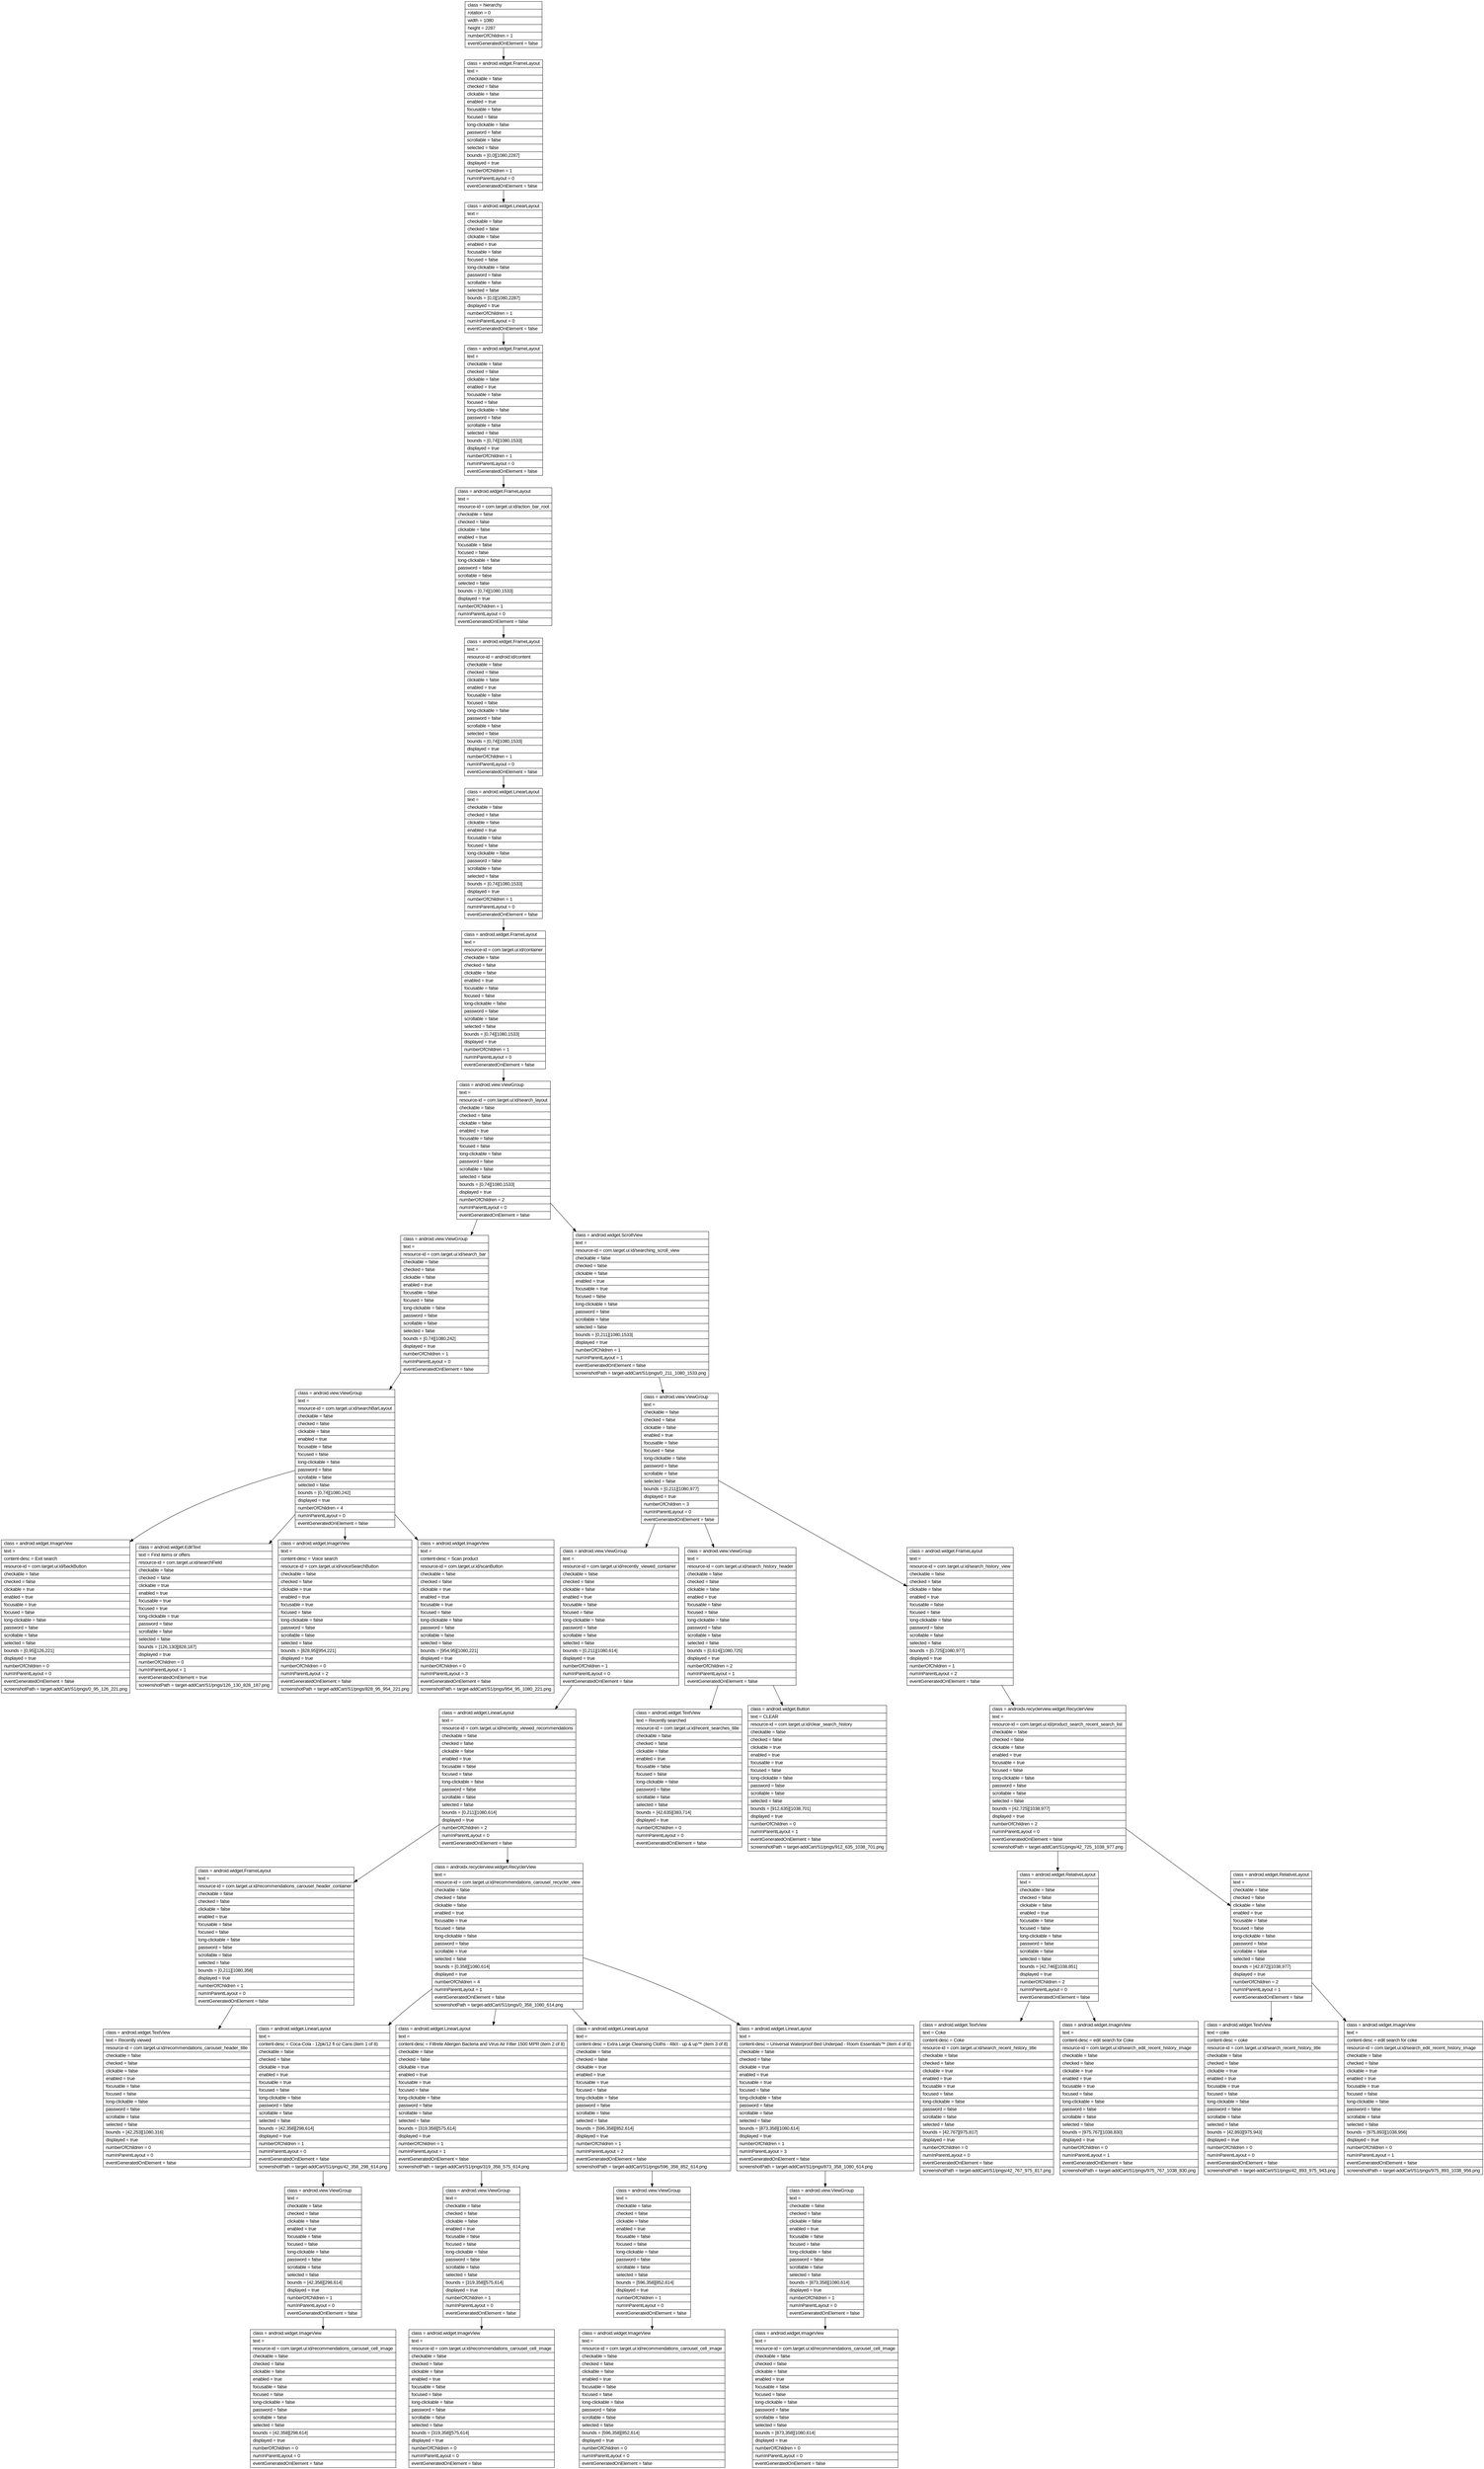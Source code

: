 digraph Layout {

	node [shape=record fontname=Arial];

	0	[label="{class = hierarchy\l|rotation = 0\l|width = 1080\l|height = 2287\l|numberOfChildren = 1\l|eventGeneratedOnElement = false \l}"]
	1	[label="{class = android.widget.FrameLayout\l|text = \l|checkable = false\l|checked = false\l|clickable = false\l|enabled = true\l|focusable = false\l|focused = false\l|long-clickable = false\l|password = false\l|scrollable = false\l|selected = false\l|bounds = [0,0][1080,2287]\l|displayed = true\l|numberOfChildren = 1\l|numInParentLayout = 0\l|eventGeneratedOnElement = false \l}"]
	2	[label="{class = android.widget.LinearLayout\l|text = \l|checkable = false\l|checked = false\l|clickable = false\l|enabled = true\l|focusable = false\l|focused = false\l|long-clickable = false\l|password = false\l|scrollable = false\l|selected = false\l|bounds = [0,0][1080,2287]\l|displayed = true\l|numberOfChildren = 1\l|numInParentLayout = 0\l|eventGeneratedOnElement = false \l}"]
	3	[label="{class = android.widget.FrameLayout\l|text = \l|checkable = false\l|checked = false\l|clickable = false\l|enabled = true\l|focusable = false\l|focused = false\l|long-clickable = false\l|password = false\l|scrollable = false\l|selected = false\l|bounds = [0,74][1080,1533]\l|displayed = true\l|numberOfChildren = 1\l|numInParentLayout = 0\l|eventGeneratedOnElement = false \l}"]
	4	[label="{class = android.widget.FrameLayout\l|text = \l|resource-id = com.target.ui:id/action_bar_root\l|checkable = false\l|checked = false\l|clickable = false\l|enabled = true\l|focusable = false\l|focused = false\l|long-clickable = false\l|password = false\l|scrollable = false\l|selected = false\l|bounds = [0,74][1080,1533]\l|displayed = true\l|numberOfChildren = 1\l|numInParentLayout = 0\l|eventGeneratedOnElement = false \l}"]
	5	[label="{class = android.widget.FrameLayout\l|text = \l|resource-id = android:id/content\l|checkable = false\l|checked = false\l|clickable = false\l|enabled = true\l|focusable = false\l|focused = false\l|long-clickable = false\l|password = false\l|scrollable = false\l|selected = false\l|bounds = [0,74][1080,1533]\l|displayed = true\l|numberOfChildren = 1\l|numInParentLayout = 0\l|eventGeneratedOnElement = false \l}"]
	6	[label="{class = android.widget.LinearLayout\l|text = \l|checkable = false\l|checked = false\l|clickable = false\l|enabled = true\l|focusable = false\l|focused = false\l|long-clickable = false\l|password = false\l|scrollable = false\l|selected = false\l|bounds = [0,74][1080,1533]\l|displayed = true\l|numberOfChildren = 1\l|numInParentLayout = 0\l|eventGeneratedOnElement = false \l}"]
	7	[label="{class = android.widget.FrameLayout\l|text = \l|resource-id = com.target.ui:id/container\l|checkable = false\l|checked = false\l|clickable = false\l|enabled = true\l|focusable = false\l|focused = false\l|long-clickable = false\l|password = false\l|scrollable = false\l|selected = false\l|bounds = [0,74][1080,1533]\l|displayed = true\l|numberOfChildren = 1\l|numInParentLayout = 0\l|eventGeneratedOnElement = false \l}"]
	8	[label="{class = android.view.ViewGroup\l|text = \l|resource-id = com.target.ui:id/search_layout\l|checkable = false\l|checked = false\l|clickable = false\l|enabled = true\l|focusable = false\l|focused = false\l|long-clickable = false\l|password = false\l|scrollable = false\l|selected = false\l|bounds = [0,74][1080,1533]\l|displayed = true\l|numberOfChildren = 2\l|numInParentLayout = 0\l|eventGeneratedOnElement = false \l}"]
	9	[label="{class = android.view.ViewGroup\l|text = \l|resource-id = com.target.ui:id/search_bar\l|checkable = false\l|checked = false\l|clickable = false\l|enabled = true\l|focusable = false\l|focused = false\l|long-clickable = false\l|password = false\l|scrollable = false\l|selected = false\l|bounds = [0,74][1080,242]\l|displayed = true\l|numberOfChildren = 1\l|numInParentLayout = 0\l|eventGeneratedOnElement = false \l}"]
	10	[label="{class = android.widget.ScrollView\l|text = \l|resource-id = com.target.ui:id/searching_scroll_view\l|checkable = false\l|checked = false\l|clickable = false\l|enabled = true\l|focusable = true\l|focused = false\l|long-clickable = false\l|password = false\l|scrollable = false\l|selected = false\l|bounds = [0,211][1080,1533]\l|displayed = true\l|numberOfChildren = 1\l|numInParentLayout = 1\l|eventGeneratedOnElement = false \l|screenshotPath = target-addCart/S1/pngs/0_211_1080_1533.png\l}"]
	11	[label="{class = android.view.ViewGroup\l|text = \l|resource-id = com.target.ui:id/searchBarLayout\l|checkable = false\l|checked = false\l|clickable = false\l|enabled = true\l|focusable = false\l|focused = false\l|long-clickable = false\l|password = false\l|scrollable = false\l|selected = false\l|bounds = [0,74][1080,242]\l|displayed = true\l|numberOfChildren = 4\l|numInParentLayout = 0\l|eventGeneratedOnElement = false \l}"]
	12	[label="{class = android.view.ViewGroup\l|text = \l|checkable = false\l|checked = false\l|clickable = false\l|enabled = true\l|focusable = false\l|focused = false\l|long-clickable = false\l|password = false\l|scrollable = false\l|selected = false\l|bounds = [0,211][1080,977]\l|displayed = true\l|numberOfChildren = 3\l|numInParentLayout = 0\l|eventGeneratedOnElement = false \l}"]
	13	[label="{class = android.widget.ImageView\l|text = \l|content-desc = Exit search\l|resource-id = com.target.ui:id/backButton\l|checkable = false\l|checked = false\l|clickable = true\l|enabled = true\l|focusable = true\l|focused = false\l|long-clickable = false\l|password = false\l|scrollable = false\l|selected = false\l|bounds = [0,95][126,221]\l|displayed = true\l|numberOfChildren = 0\l|numInParentLayout = 0\l|eventGeneratedOnElement = false \l|screenshotPath = target-addCart/S1/pngs/0_95_126_221.png\l}"]
	14	[label="{class = android.widget.EditText\l|text = Find items or offers\l|resource-id = com.target.ui:id/searchField\l|checkable = false\l|checked = false\l|clickable = true\l|enabled = true\l|focusable = true\l|focused = true\l|long-clickable = true\l|password = false\l|scrollable = false\l|selected = false\l|bounds = [126,130][828,187]\l|displayed = true\l|numberOfChildren = 0\l|numInParentLayout = 1\l|eventGeneratedOnElement = true \l|screenshotPath = target-addCart/S1/pngs/126_130_828_187.png\l}"]
	15	[label="{class = android.widget.ImageView\l|text = \l|content-desc = Voice search\l|resource-id = com.target.ui:id/voiceSearchButton\l|checkable = false\l|checked = false\l|clickable = true\l|enabled = true\l|focusable = true\l|focused = false\l|long-clickable = false\l|password = false\l|scrollable = false\l|selected = false\l|bounds = [828,95][954,221]\l|displayed = true\l|numberOfChildren = 0\l|numInParentLayout = 2\l|eventGeneratedOnElement = false \l|screenshotPath = target-addCart/S1/pngs/828_95_954_221.png\l}"]
	16	[label="{class = android.widget.ImageView\l|text = \l|content-desc = Scan product\l|resource-id = com.target.ui:id/scanButton\l|checkable = false\l|checked = false\l|clickable = true\l|enabled = true\l|focusable = true\l|focused = false\l|long-clickable = false\l|password = false\l|scrollable = false\l|selected = false\l|bounds = [954,95][1080,221]\l|displayed = true\l|numberOfChildren = 0\l|numInParentLayout = 3\l|eventGeneratedOnElement = false \l|screenshotPath = target-addCart/S1/pngs/954_95_1080_221.png\l}"]
	17	[label="{class = android.view.ViewGroup\l|text = \l|resource-id = com.target.ui:id/recently_viewed_container\l|checkable = false\l|checked = false\l|clickable = false\l|enabled = true\l|focusable = false\l|focused = false\l|long-clickable = false\l|password = false\l|scrollable = false\l|selected = false\l|bounds = [0,211][1080,614]\l|displayed = true\l|numberOfChildren = 1\l|numInParentLayout = 0\l|eventGeneratedOnElement = false \l}"]
	18	[label="{class = android.view.ViewGroup\l|text = \l|resource-id = com.target.ui:id/search_history_header\l|checkable = false\l|checked = false\l|clickable = false\l|enabled = true\l|focusable = false\l|focused = false\l|long-clickable = false\l|password = false\l|scrollable = false\l|selected = false\l|bounds = [0,614][1080,725]\l|displayed = true\l|numberOfChildren = 2\l|numInParentLayout = 1\l|eventGeneratedOnElement = false \l}"]
	19	[label="{class = android.widget.FrameLayout\l|text = \l|resource-id = com.target.ui:id/search_history_view\l|checkable = false\l|checked = false\l|clickable = false\l|enabled = true\l|focusable = false\l|focused = false\l|long-clickable = false\l|password = false\l|scrollable = false\l|selected = false\l|bounds = [0,725][1080,977]\l|displayed = true\l|numberOfChildren = 1\l|numInParentLayout = 2\l|eventGeneratedOnElement = false \l}"]
	20	[label="{class = android.widget.LinearLayout\l|text = \l|resource-id = com.target.ui:id/recently_viewed_recommendations\l|checkable = false\l|checked = false\l|clickable = false\l|enabled = true\l|focusable = false\l|focused = false\l|long-clickable = false\l|password = false\l|scrollable = false\l|selected = false\l|bounds = [0,211][1080,614]\l|displayed = true\l|numberOfChildren = 2\l|numInParentLayout = 0\l|eventGeneratedOnElement = false \l}"]
	21	[label="{class = android.widget.TextView\l|text = Recently searched\l|resource-id = com.target.ui:id/recent_searches_title\l|checkable = false\l|checked = false\l|clickable = false\l|enabled = true\l|focusable = false\l|focused = false\l|long-clickable = false\l|password = false\l|scrollable = false\l|selected = false\l|bounds = [42,635][383,714]\l|displayed = true\l|numberOfChildren = 0\l|numInParentLayout = 0\l|eventGeneratedOnElement = false \l}"]
	22	[label="{class = android.widget.Button\l|text = CLEAR\l|resource-id = com.target.ui:id/clear_search_history\l|checkable = false\l|checked = false\l|clickable = true\l|enabled = true\l|focusable = true\l|focused = false\l|long-clickable = false\l|password = false\l|scrollable = false\l|selected = false\l|bounds = [912,635][1038,701]\l|displayed = true\l|numberOfChildren = 0\l|numInParentLayout = 1\l|eventGeneratedOnElement = false \l|screenshotPath = target-addCart/S1/pngs/912_635_1038_701.png\l}"]
	23	[label="{class = androidx.recyclerview.widget.RecyclerView\l|text = \l|resource-id = com.target.ui:id/product_search_recent_search_list\l|checkable = false\l|checked = false\l|clickable = false\l|enabled = true\l|focusable = true\l|focused = false\l|long-clickable = false\l|password = false\l|scrollable = false\l|selected = false\l|bounds = [42,725][1038,977]\l|displayed = true\l|numberOfChildren = 2\l|numInParentLayout = 0\l|eventGeneratedOnElement = false \l|screenshotPath = target-addCart/S1/pngs/42_725_1038_977.png\l}"]
	24	[label="{class = android.widget.FrameLayout\l|text = \l|resource-id = com.target.ui:id/recommendations_carousel_header_container\l|checkable = false\l|checked = false\l|clickable = false\l|enabled = true\l|focusable = false\l|focused = false\l|long-clickable = false\l|password = false\l|scrollable = false\l|selected = false\l|bounds = [0,211][1080,358]\l|displayed = true\l|numberOfChildren = 1\l|numInParentLayout = 0\l|eventGeneratedOnElement = false \l}"]
	25	[label="{class = androidx.recyclerview.widget.RecyclerView\l|text = \l|resource-id = com.target.ui:id/recommendations_carousel_recycler_view\l|checkable = false\l|checked = false\l|clickable = false\l|enabled = true\l|focusable = true\l|focused = false\l|long-clickable = false\l|password = false\l|scrollable = true\l|selected = false\l|bounds = [0,358][1080,614]\l|displayed = true\l|numberOfChildren = 4\l|numInParentLayout = 1\l|eventGeneratedOnElement = false \l|screenshotPath = target-addCart/S1/pngs/0_358_1080_614.png\l}"]
	26	[label="{class = android.widget.RelativeLayout\l|text = \l|checkable = false\l|checked = false\l|clickable = false\l|enabled = true\l|focusable = false\l|focused = false\l|long-clickable = false\l|password = false\l|scrollable = false\l|selected = false\l|bounds = [42,746][1038,851]\l|displayed = true\l|numberOfChildren = 2\l|numInParentLayout = 0\l|eventGeneratedOnElement = false \l}"]
	27	[label="{class = android.widget.RelativeLayout\l|text = \l|checkable = false\l|checked = false\l|clickable = false\l|enabled = true\l|focusable = false\l|focused = false\l|long-clickable = false\l|password = false\l|scrollable = false\l|selected = false\l|bounds = [42,872][1038,977]\l|displayed = true\l|numberOfChildren = 2\l|numInParentLayout = 1\l|eventGeneratedOnElement = false \l}"]
	28	[label="{class = android.widget.TextView\l|text = Recently viewed\l|resource-id = com.target.ui:id/recommendations_carousel_header_title\l|checkable = false\l|checked = false\l|clickable = false\l|enabled = true\l|focusable = false\l|focused = false\l|long-clickable = false\l|password = false\l|scrollable = false\l|selected = false\l|bounds = [42,253][1080,316]\l|displayed = true\l|numberOfChildren = 0\l|numInParentLayout = 0\l|eventGeneratedOnElement = false \l}"]
	29	[label="{class = android.widget.LinearLayout\l|text = \l|content-desc =  Coca-Cola - 12pk/12 fl oz Cans (item 1 of 8)\l|checkable = false\l|checked = false\l|clickable = true\l|enabled = true\l|focusable = true\l|focused = false\l|long-clickable = false\l|password = false\l|scrollable = false\l|selected = false\l|bounds = [42,358][298,614]\l|displayed = true\l|numberOfChildren = 1\l|numInParentLayout = 0\l|eventGeneratedOnElement = false \l|screenshotPath = target-addCart/S1/pngs/42_358_298_614.png\l}"]
	30	[label="{class = android.widget.LinearLayout\l|text = \l|content-desc =  Filtrete Allergen Bacteria and Virus Air Filter 1500 MPR (item 2 of 8)\l|checkable = false\l|checked = false\l|clickable = true\l|enabled = true\l|focusable = true\l|focused = false\l|long-clickable = false\l|password = false\l|scrollable = false\l|selected = false\l|bounds = [319,358][575,614]\l|displayed = true\l|numberOfChildren = 1\l|numInParentLayout = 1\l|eventGeneratedOnElement = false \l|screenshotPath = target-addCart/S1/pngs/319_358_575_614.png\l}"]
	31	[label="{class = android.widget.LinearLayout\l|text = \l|content-desc =  Extra Large Cleansing Cloths - 48ct - up &#38; up&#8482; (item 3 of 8)\l|checkable = false\l|checked = false\l|clickable = true\l|enabled = true\l|focusable = true\l|focused = false\l|long-clickable = false\l|password = false\l|scrollable = false\l|selected = false\l|bounds = [596,358][852,614]\l|displayed = true\l|numberOfChildren = 1\l|numInParentLayout = 2\l|eventGeneratedOnElement = false \l|screenshotPath = target-addCart/S1/pngs/596_358_852_614.png\l}"]
	32	[label="{class = android.widget.LinearLayout\l|text = \l|content-desc =  Universal Waterproof Bed Underpad - Room Essentials&#8482; (item 4 of 8)\l|checkable = false\l|checked = false\l|clickable = true\l|enabled = true\l|focusable = true\l|focused = false\l|long-clickable = false\l|password = false\l|scrollable = false\l|selected = false\l|bounds = [873,358][1080,614]\l|displayed = true\l|numberOfChildren = 1\l|numInParentLayout = 3\l|eventGeneratedOnElement = false \l|screenshotPath = target-addCart/S1/pngs/873_358_1080_614.png\l}"]
	33	[label="{class = android.widget.TextView\l|text = Coke\l|content-desc = Coke\l|resource-id = com.target.ui:id/search_recent_history_title\l|checkable = false\l|checked = false\l|clickable = true\l|enabled = true\l|focusable = true\l|focused = false\l|long-clickable = false\l|password = false\l|scrollable = false\l|selected = false\l|bounds = [42,767][975,817]\l|displayed = true\l|numberOfChildren = 0\l|numInParentLayout = 0\l|eventGeneratedOnElement = false \l|screenshotPath = target-addCart/S1/pngs/42_767_975_817.png\l}"]
	34	[label="{class = android.widget.ImageView\l|text = \l|content-desc = edit search for Coke\l|resource-id = com.target.ui:id/search_edit_recent_history_image\l|checkable = false\l|checked = false\l|clickable = true\l|enabled = true\l|focusable = true\l|focused = false\l|long-clickable = false\l|password = false\l|scrollable = false\l|selected = false\l|bounds = [975,767][1038,830]\l|displayed = true\l|numberOfChildren = 0\l|numInParentLayout = 1\l|eventGeneratedOnElement = false \l|screenshotPath = target-addCart/S1/pngs/975_767_1038_830.png\l}"]
	35	[label="{class = android.widget.TextView\l|text = coke\l|content-desc = coke\l|resource-id = com.target.ui:id/search_recent_history_title\l|checkable = false\l|checked = false\l|clickable = true\l|enabled = true\l|focusable = true\l|focused = false\l|long-clickable = false\l|password = false\l|scrollable = false\l|selected = false\l|bounds = [42,893][975,943]\l|displayed = true\l|numberOfChildren = 0\l|numInParentLayout = 0\l|eventGeneratedOnElement = false \l|screenshotPath = target-addCart/S1/pngs/42_893_975_943.png\l}"]
	36	[label="{class = android.widget.ImageView\l|text = \l|content-desc = edit search for coke\l|resource-id = com.target.ui:id/search_edit_recent_history_image\l|checkable = false\l|checked = false\l|clickable = true\l|enabled = true\l|focusable = true\l|focused = false\l|long-clickable = false\l|password = false\l|scrollable = false\l|selected = false\l|bounds = [975,893][1038,956]\l|displayed = true\l|numberOfChildren = 0\l|numInParentLayout = 1\l|eventGeneratedOnElement = false \l|screenshotPath = target-addCart/S1/pngs/975_893_1038_956.png\l}"]
	37	[label="{class = android.view.ViewGroup\l|text = \l|checkable = false\l|checked = false\l|clickable = false\l|enabled = true\l|focusable = false\l|focused = false\l|long-clickable = false\l|password = false\l|scrollable = false\l|selected = false\l|bounds = [42,358][298,614]\l|displayed = true\l|numberOfChildren = 1\l|numInParentLayout = 0\l|eventGeneratedOnElement = false \l}"]
	38	[label="{class = android.view.ViewGroup\l|text = \l|checkable = false\l|checked = false\l|clickable = false\l|enabled = true\l|focusable = false\l|focused = false\l|long-clickable = false\l|password = false\l|scrollable = false\l|selected = false\l|bounds = [319,358][575,614]\l|displayed = true\l|numberOfChildren = 1\l|numInParentLayout = 0\l|eventGeneratedOnElement = false \l}"]
	39	[label="{class = android.view.ViewGroup\l|text = \l|checkable = false\l|checked = false\l|clickable = false\l|enabled = true\l|focusable = false\l|focused = false\l|long-clickable = false\l|password = false\l|scrollable = false\l|selected = false\l|bounds = [596,358][852,614]\l|displayed = true\l|numberOfChildren = 1\l|numInParentLayout = 0\l|eventGeneratedOnElement = false \l}"]
	40	[label="{class = android.view.ViewGroup\l|text = \l|checkable = false\l|checked = false\l|clickable = false\l|enabled = true\l|focusable = false\l|focused = false\l|long-clickable = false\l|password = false\l|scrollable = false\l|selected = false\l|bounds = [873,358][1080,614]\l|displayed = true\l|numberOfChildren = 1\l|numInParentLayout = 0\l|eventGeneratedOnElement = false \l}"]
	41	[label="{class = android.widget.ImageView\l|text = \l|resource-id = com.target.ui:id/recommendations_carousel_cell_image\l|checkable = false\l|checked = false\l|clickable = false\l|enabled = true\l|focusable = false\l|focused = false\l|long-clickable = false\l|password = false\l|scrollable = false\l|selected = false\l|bounds = [42,358][298,614]\l|displayed = true\l|numberOfChildren = 0\l|numInParentLayout = 0\l|eventGeneratedOnElement = false \l}"]
	42	[label="{class = android.widget.ImageView\l|text = \l|resource-id = com.target.ui:id/recommendations_carousel_cell_image\l|checkable = false\l|checked = false\l|clickable = false\l|enabled = true\l|focusable = false\l|focused = false\l|long-clickable = false\l|password = false\l|scrollable = false\l|selected = false\l|bounds = [319,358][575,614]\l|displayed = true\l|numberOfChildren = 0\l|numInParentLayout = 0\l|eventGeneratedOnElement = false \l}"]
	43	[label="{class = android.widget.ImageView\l|text = \l|resource-id = com.target.ui:id/recommendations_carousel_cell_image\l|checkable = false\l|checked = false\l|clickable = false\l|enabled = true\l|focusable = false\l|focused = false\l|long-clickable = false\l|password = false\l|scrollable = false\l|selected = false\l|bounds = [596,358][852,614]\l|displayed = true\l|numberOfChildren = 0\l|numInParentLayout = 0\l|eventGeneratedOnElement = false \l}"]
	44	[label="{class = android.widget.ImageView\l|text = \l|resource-id = com.target.ui:id/recommendations_carousel_cell_image\l|checkable = false\l|checked = false\l|clickable = false\l|enabled = true\l|focusable = false\l|focused = false\l|long-clickable = false\l|password = false\l|scrollable = false\l|selected = false\l|bounds = [873,358][1080,614]\l|displayed = true\l|numberOfChildren = 0\l|numInParentLayout = 0\l|eventGeneratedOnElement = false \l}"]


	0 -> 1
	1 -> 2
	2 -> 3
	3 -> 4
	4 -> 5
	5 -> 6
	6 -> 7
	7 -> 8
	8 -> 9
	8 -> 10
	9 -> 11
	10 -> 12
	11 -> 13
	11 -> 14
	11 -> 15
	11 -> 16
	12 -> 17
	12 -> 18
	12 -> 19
	17 -> 20
	18 -> 21
	18 -> 22
	19 -> 23
	20 -> 24
	20 -> 25
	23 -> 26
	23 -> 27
	24 -> 28
	25 -> 29
	25 -> 30
	25 -> 31
	25 -> 32
	26 -> 33
	26 -> 34
	27 -> 35
	27 -> 36
	29 -> 37
	30 -> 38
	31 -> 39
	32 -> 40
	37 -> 41
	38 -> 42
	39 -> 43
	40 -> 44


}